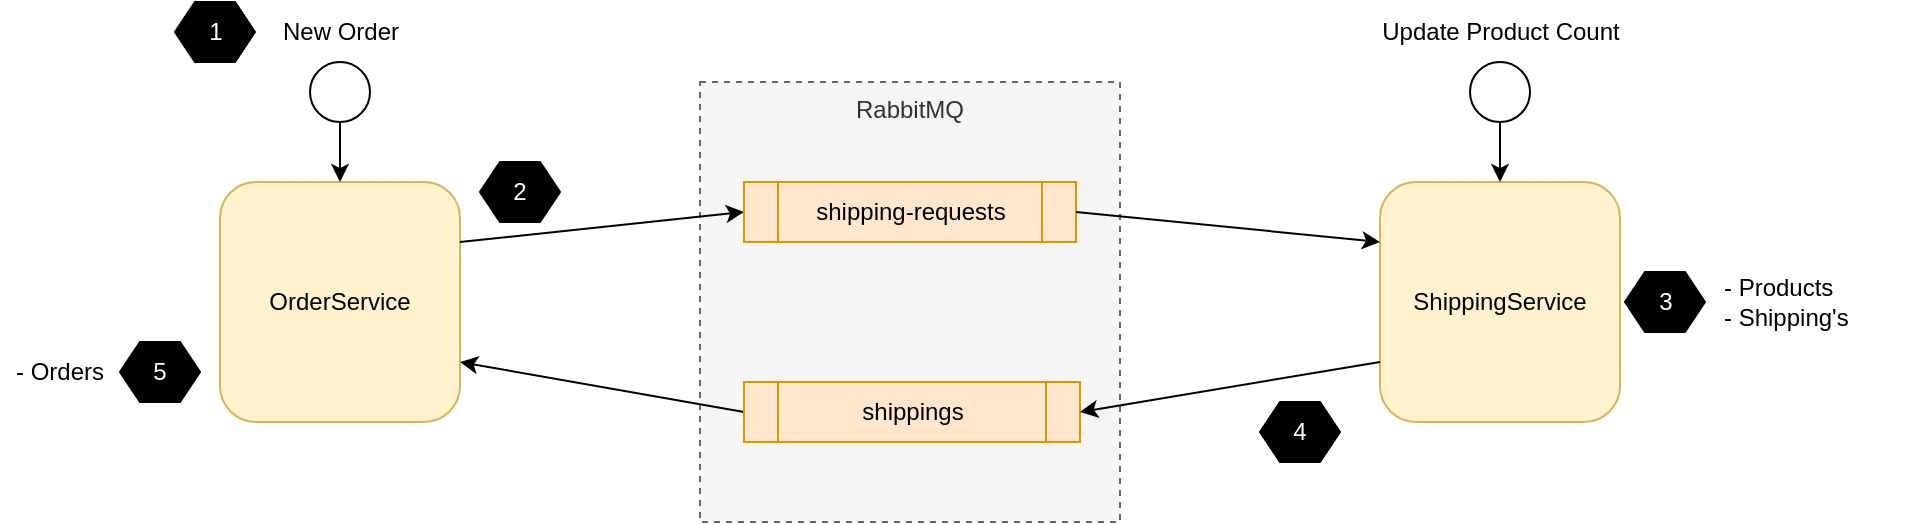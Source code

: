 <mxfile version="21.5.2" type="device">
  <diagram name="Página-1" id="yz8X_2shkTcoAMQwI0z6">
    <mxGraphModel dx="1776" dy="534" grid="1" gridSize="10" guides="1" tooltips="1" connect="1" arrows="1" fold="1" page="1" pageScale="1" pageWidth="827" pageHeight="1169" math="0" shadow="0">
      <root>
        <mxCell id="0" />
        <mxCell id="1" parent="0" />
        <mxCell id="Jra4S1xzF9EYpOf9x9we-1" value="OrderService" style="rounded=1;whiteSpace=wrap;html=1;fillColor=#fff2cc;strokeColor=#d6b656;verticalAlign=middle;" vertex="1" parent="1">
          <mxGeometry x="100" y="320" width="120" height="120" as="geometry" />
        </mxCell>
        <mxCell id="Jra4S1xzF9EYpOf9x9we-3" value="RabbitMQ" style="rounded=0;whiteSpace=wrap;html=1;dashed=1;labelPosition=center;verticalLabelPosition=middle;align=center;verticalAlign=top;fillColor=#f5f5f5;fontColor=#333333;strokeColor=#666666;" vertex="1" parent="1">
          <mxGeometry x="340" y="270" width="210" height="220" as="geometry" />
        </mxCell>
        <mxCell id="Jra4S1xzF9EYpOf9x9we-7" style="rounded=0;orthogonalLoop=1;jettySize=auto;html=1;entryX=1;entryY=0.75;entryDx=0;entryDy=0;exitX=0;exitY=0.5;exitDx=0;exitDy=0;" edge="1" parent="1" source="Jra4S1xzF9EYpOf9x9we-5" target="Jra4S1xzF9EYpOf9x9we-1">
          <mxGeometry relative="1" as="geometry">
            <mxPoint x="280" y="430" as="targetPoint" />
          </mxGeometry>
        </mxCell>
        <mxCell id="Jra4S1xzF9EYpOf9x9we-6" style="rounded=0;orthogonalLoop=1;jettySize=auto;html=1;entryX=0;entryY=0.5;entryDx=0;entryDy=0;exitX=1;exitY=0.25;exitDx=0;exitDy=0;" edge="1" parent="1" source="Jra4S1xzF9EYpOf9x9we-1" target="Jra4S1xzF9EYpOf9x9we-4">
          <mxGeometry relative="1" as="geometry">
            <mxPoint x="310" y="390" as="targetPoint" />
          </mxGeometry>
        </mxCell>
        <mxCell id="Jra4S1xzF9EYpOf9x9we-2" value="ShippingService" style="rounded=1;whiteSpace=wrap;html=1;fillColor=#fff2cc;strokeColor=#d6b656;verticalAlign=middle;" vertex="1" parent="1">
          <mxGeometry x="680" y="320" width="120" height="120" as="geometry" />
        </mxCell>
        <mxCell id="Jra4S1xzF9EYpOf9x9we-4" value="shipping-requests" style="shape=process;whiteSpace=wrap;html=1;backgroundOutline=1;fillColor=#ffe6cc;strokeColor=#d79b00;" vertex="1" parent="1">
          <mxGeometry x="362" y="320" width="166" height="30" as="geometry" />
        </mxCell>
        <mxCell id="Jra4S1xzF9EYpOf9x9we-5" value="shippings" style="shape=process;whiteSpace=wrap;html=1;backgroundOutline=1;fillColor=#ffe6cc;strokeColor=#d79b00;" vertex="1" parent="1">
          <mxGeometry x="362" y="420" width="168" height="30" as="geometry" />
        </mxCell>
        <mxCell id="Jra4S1xzF9EYpOf9x9we-8" style="rounded=0;orthogonalLoop=1;jettySize=auto;html=1;entryX=1;entryY=0.5;entryDx=0;entryDy=0;exitX=0;exitY=0.75;exitDx=0;exitDy=0;" edge="1" parent="1" source="Jra4S1xzF9EYpOf9x9we-2" target="Jra4S1xzF9EYpOf9x9we-5">
          <mxGeometry relative="1" as="geometry">
            <mxPoint x="372" y="445" as="sourcePoint" />
            <mxPoint x="230" y="420" as="targetPoint" />
          </mxGeometry>
        </mxCell>
        <mxCell id="Jra4S1xzF9EYpOf9x9we-9" style="rounded=0;orthogonalLoop=1;jettySize=auto;html=1;entryX=0;entryY=0.25;entryDx=0;entryDy=0;exitX=1;exitY=0.5;exitDx=0;exitDy=0;" edge="1" parent="1" source="Jra4S1xzF9EYpOf9x9we-4" target="Jra4S1xzF9EYpOf9x9we-2">
          <mxGeometry relative="1" as="geometry">
            <mxPoint x="260" y="370" as="sourcePoint" />
            <mxPoint x="372" y="345" as="targetPoint" />
          </mxGeometry>
        </mxCell>
        <mxCell id="Jra4S1xzF9EYpOf9x9we-11" style="edgeStyle=orthogonalEdgeStyle;rounded=0;orthogonalLoop=1;jettySize=auto;html=1;" edge="1" parent="1" source="Jra4S1xzF9EYpOf9x9we-14" target="Jra4S1xzF9EYpOf9x9we-1">
          <mxGeometry relative="1" as="geometry">
            <mxPoint x="160" y="250" as="sourcePoint" />
          </mxGeometry>
        </mxCell>
        <mxCell id="Jra4S1xzF9EYpOf9x9we-13" style="edgeStyle=orthogonalEdgeStyle;rounded=0;orthogonalLoop=1;jettySize=auto;html=1;" edge="1" parent="1" source="Jra4S1xzF9EYpOf9x9we-21" target="Jra4S1xzF9EYpOf9x9we-2">
          <mxGeometry relative="1" as="geometry">
            <mxPoint x="739.966" y="290" as="sourcePoint" />
          </mxGeometry>
        </mxCell>
        <mxCell id="Jra4S1xzF9EYpOf9x9we-14" value="" style="ellipse;whiteSpace=wrap;html=1;aspect=fixed;" vertex="1" parent="1">
          <mxGeometry x="145" y="260" width="30" height="30" as="geometry" />
        </mxCell>
        <mxCell id="Jra4S1xzF9EYpOf9x9we-19" value="New Order" style="text;html=1;strokeColor=none;fillColor=none;align=center;verticalAlign=middle;whiteSpace=wrap;rounded=0;" vertex="1" parent="1">
          <mxGeometry x="117.5" y="230" width="85" height="30" as="geometry" />
        </mxCell>
        <mxCell id="Jra4S1xzF9EYpOf9x9we-20" value="Update Product Count" style="text;html=1;strokeColor=none;fillColor=none;align=center;verticalAlign=middle;whiteSpace=wrap;rounded=0;" vertex="1" parent="1">
          <mxGeometry x="677.5" y="230" width="125" height="30" as="geometry" />
        </mxCell>
        <mxCell id="Jra4S1xzF9EYpOf9x9we-21" value="" style="ellipse;whiteSpace=wrap;html=1;aspect=fixed;" vertex="1" parent="1">
          <mxGeometry x="725" y="260" width="30" height="30" as="geometry" />
        </mxCell>
        <mxCell id="Jra4S1xzF9EYpOf9x9we-23" value="1" style="shape=hexagon;perimeter=hexagonPerimeter2;whiteSpace=wrap;html=1;fixedSize=1;size=10;fillColor=#000000;fontColor=#FFFFFF;" vertex="1" parent="1">
          <mxGeometry x="77.5" y="230" width="40" height="30" as="geometry" />
        </mxCell>
        <mxCell id="Jra4S1xzF9EYpOf9x9we-24" value="2" style="shape=hexagon;perimeter=hexagonPerimeter2;whiteSpace=wrap;html=1;fixedSize=1;size=10;fillColor=#000000;fontColor=#FFFFFF;" vertex="1" parent="1">
          <mxGeometry x="230" y="310" width="40" height="30" as="geometry" />
        </mxCell>
        <mxCell id="Jra4S1xzF9EYpOf9x9we-25" value="3" style="shape=hexagon;perimeter=hexagonPerimeter2;whiteSpace=wrap;html=1;fixedSize=1;size=10;fillColor=#000000;fontColor=#FFFFFF;" vertex="1" parent="1">
          <mxGeometry x="802.5" y="365" width="40" height="30" as="geometry" />
        </mxCell>
        <mxCell id="Jra4S1xzF9EYpOf9x9we-26" value="4" style="shape=hexagon;perimeter=hexagonPerimeter2;whiteSpace=wrap;html=1;fixedSize=1;size=10;fillColor=#000000;fontColor=#FFFFFF;" vertex="1" parent="1">
          <mxGeometry x="620" y="430" width="40" height="30" as="geometry" />
        </mxCell>
        <mxCell id="Jra4S1xzF9EYpOf9x9we-27" value="5" style="shape=hexagon;perimeter=hexagonPerimeter2;whiteSpace=wrap;html=1;fixedSize=1;size=10;fillColor=#000000;fontColor=#FFFFFF;" vertex="1" parent="1">
          <mxGeometry x="50" y="400" width="40" height="30" as="geometry" />
        </mxCell>
        <mxCell id="Jra4S1xzF9EYpOf9x9we-29" value="- Products&lt;br&gt;- Shipping&#39;s" style="text;html=1;strokeColor=none;fillColor=none;align=left;verticalAlign=middle;whiteSpace=wrap;rounded=0;" vertex="1" parent="1">
          <mxGeometry x="850" y="365" width="100" height="30" as="geometry" />
        </mxCell>
        <mxCell id="Jra4S1xzF9EYpOf9x9we-30" value="- Orders" style="text;html=1;strokeColor=none;fillColor=none;align=center;verticalAlign=middle;whiteSpace=wrap;rounded=0;" vertex="1" parent="1">
          <mxGeometry x="-10" y="400" width="60" height="30" as="geometry" />
        </mxCell>
      </root>
    </mxGraphModel>
  </diagram>
</mxfile>
